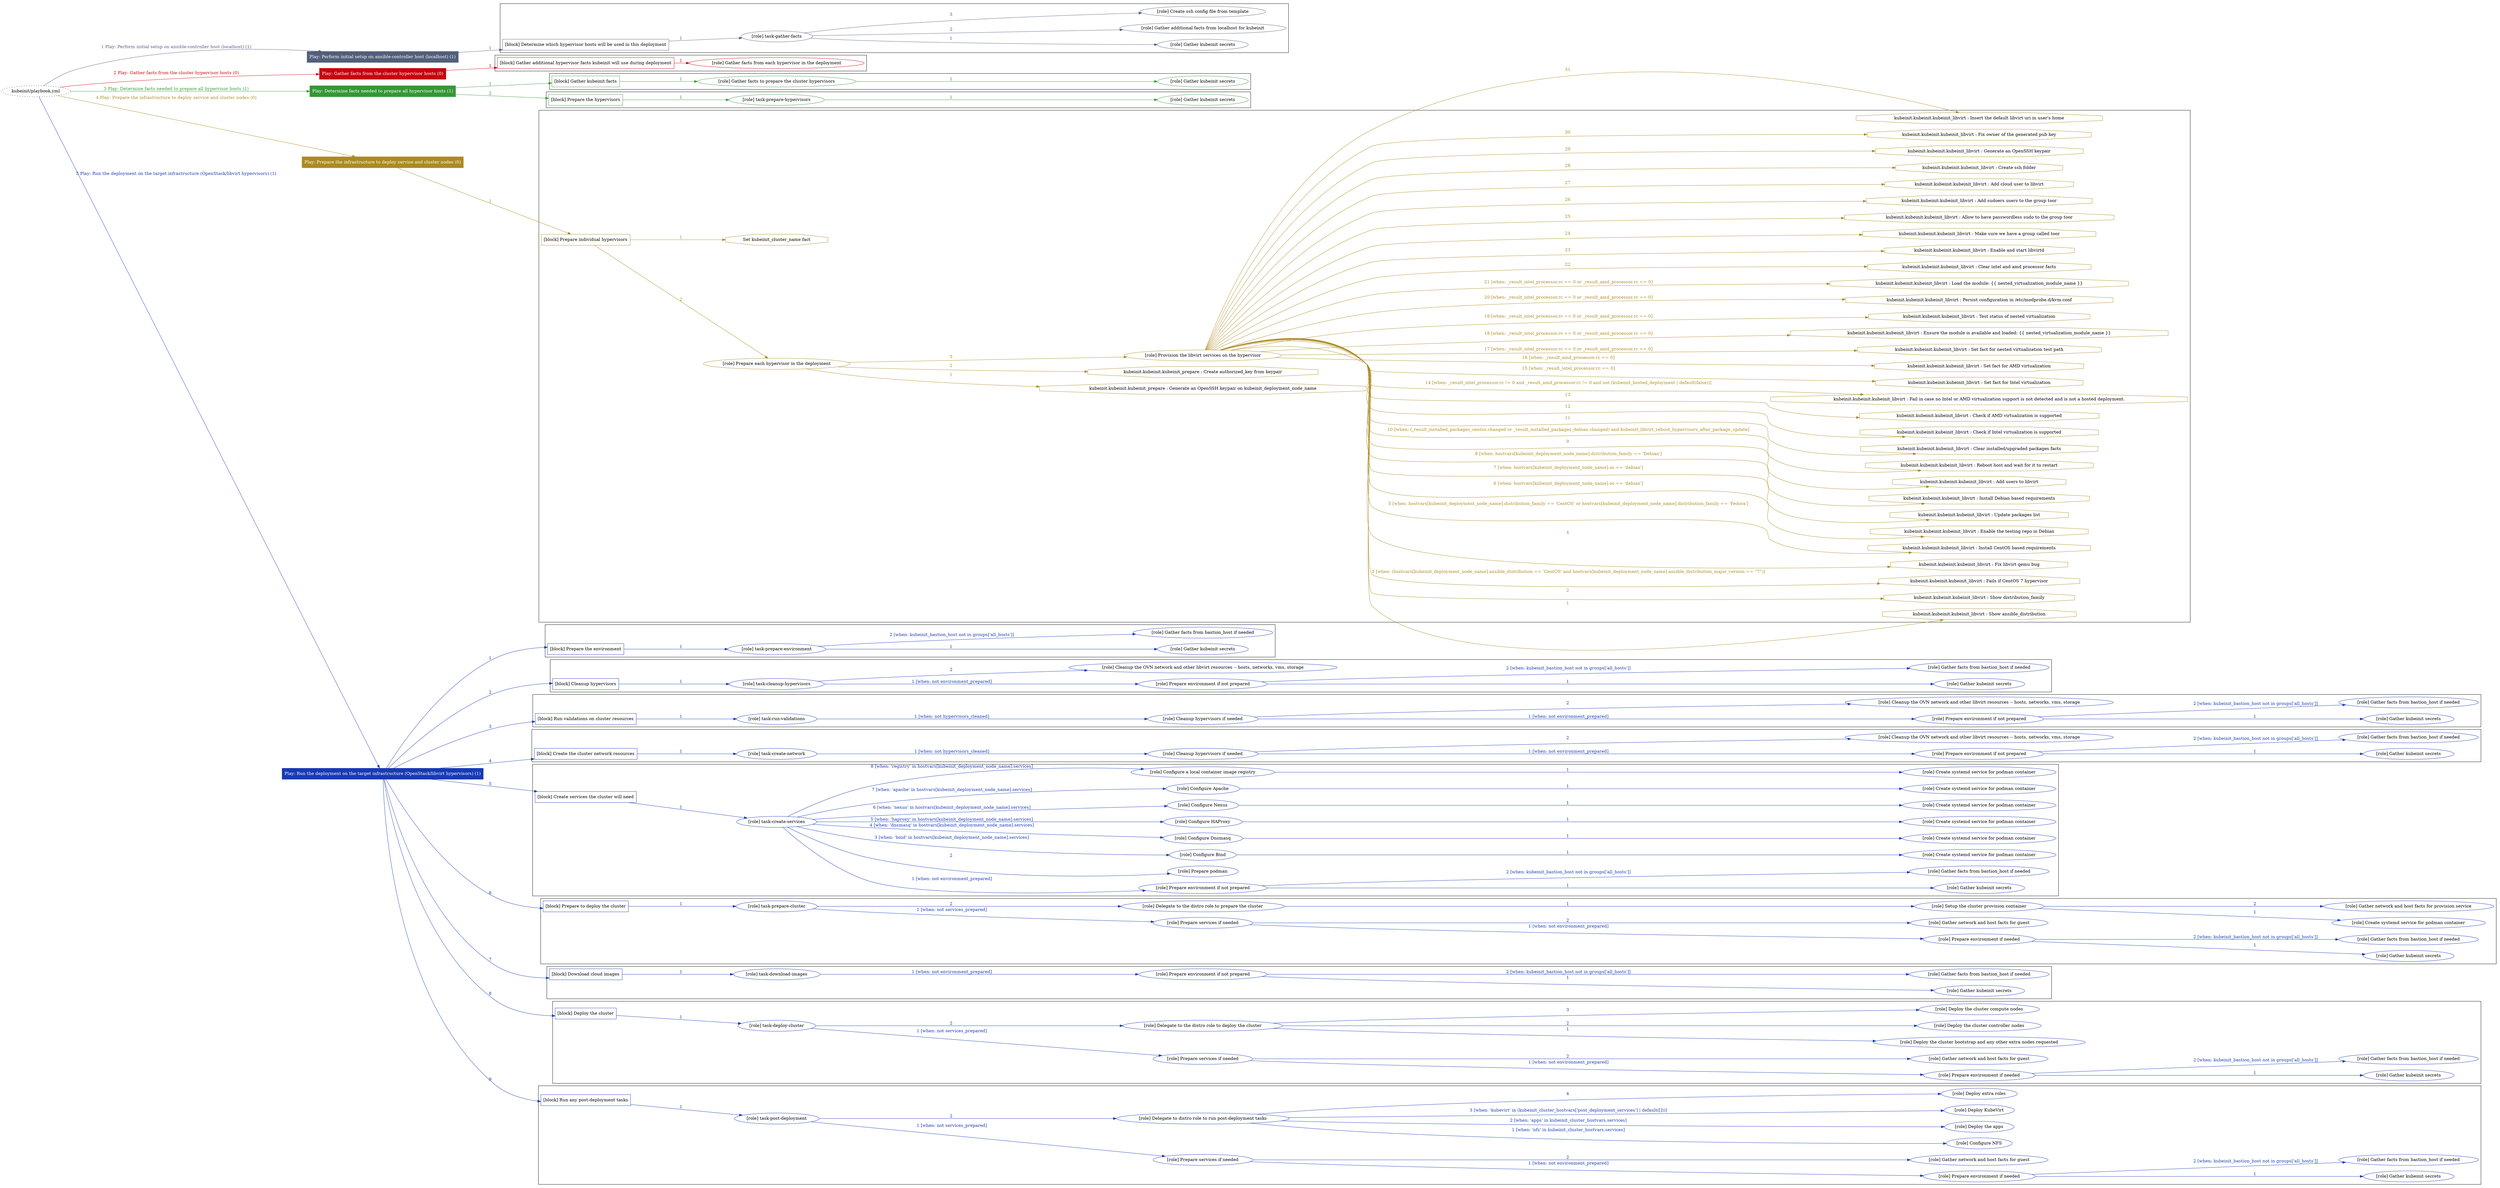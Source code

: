 digraph {
	graph [concentrate=true ordering=in rankdir=LR ratio=fill]
	edge [esep=5 sep=10]
	"kubeinit/playbook.yml" [URL="/home/runner/work/kubeinit/kubeinit/kubeinit/playbook.yml" id=playbook_ac5afab4 style=dotted]
	"kubeinit/playbook.yml" -> play_9b06a8d8 [label="1 Play: Perform initial setup on ansible-controller host (localhost) (1)" color="#525f7a" fontcolor="#525f7a" id=edge_play_9b06a8d8 labeltooltip="1 Play: Perform initial setup on ansible-controller host (localhost) (1)" tooltip="1 Play: Perform initial setup on ansible-controller host (localhost) (1)"]
	subgraph "Play: Perform initial setup on ansible-controller host (localhost) (1)" {
		play_9b06a8d8 [label="Play: Perform initial setup on ansible-controller host (localhost) (1)" URL="/home/runner/work/kubeinit/kubeinit/kubeinit/playbook.yml" color="#525f7a" fontcolor="#ffffff" id=play_9b06a8d8 shape=box style=filled tooltip=localhost]
		play_9b06a8d8 -> block_20867130 [label=1 color="#525f7a" fontcolor="#525f7a" id=edge_block_20867130 labeltooltip=1 tooltip=1]
		subgraph cluster_block_20867130 {
			block_20867130 [label="[block] Determine which hypervisor hosts will be used in this deployment" URL="/home/runner/work/kubeinit/kubeinit/kubeinit/playbook.yml" color="#525f7a" id=block_20867130 labeltooltip="Determine which hypervisor hosts will be used in this deployment" shape=box tooltip="Determine which hypervisor hosts will be used in this deployment"]
			block_20867130 -> role_e08b5fc9 [label="1 " color="#525f7a" fontcolor="#525f7a" id=edge_role_e08b5fc9 labeltooltip="1 " tooltip="1 "]
			subgraph "task-gather-facts" {
				role_e08b5fc9 [label="[role] task-gather-facts" URL="/home/runner/work/kubeinit/kubeinit/kubeinit/playbook.yml" color="#525f7a" id=role_e08b5fc9 tooltip="task-gather-facts"]
				role_e08b5fc9 -> role_e63920a7 [label="1 " color="#525f7a" fontcolor="#525f7a" id=edge_role_e63920a7 labeltooltip="1 " tooltip="1 "]
				subgraph "Gather kubeinit secrets" {
					role_e63920a7 [label="[role] Gather kubeinit secrets" URL="/home/runner/.ansible/collections/ansible_collections/kubeinit/kubeinit/roles/kubeinit_prepare/tasks/build_hypervisors_group.yml" color="#525f7a" id=role_e63920a7 tooltip="Gather kubeinit secrets"]
				}
				role_e08b5fc9 -> role_d37f350b [label="2 " color="#525f7a" fontcolor="#525f7a" id=edge_role_d37f350b labeltooltip="2 " tooltip="2 "]
				subgraph "Gather additional facts from localhost for kubeinit" {
					role_d37f350b [label="[role] Gather additional facts from localhost for kubeinit" URL="/home/runner/.ansible/collections/ansible_collections/kubeinit/kubeinit/roles/kubeinit_prepare/tasks/build_hypervisors_group.yml" color="#525f7a" id=role_d37f350b tooltip="Gather additional facts from localhost for kubeinit"]
				}
				role_e08b5fc9 -> role_246b0f82 [label="3 " color="#525f7a" fontcolor="#525f7a" id=edge_role_246b0f82 labeltooltip="3 " tooltip="3 "]
				subgraph "Create ssh config file from template" {
					role_246b0f82 [label="[role] Create ssh config file from template" URL="/home/runner/.ansible/collections/ansible_collections/kubeinit/kubeinit/roles/kubeinit_prepare/tasks/build_hypervisors_group.yml" color="#525f7a" id=role_246b0f82 tooltip="Create ssh config file from template"]
				}
			}
		}
	}
	"kubeinit/playbook.yml" -> play_560fab07 [label="2 Play: Gather facts from the cluster hypervisor hosts (0)" color="#c7050e" fontcolor="#c7050e" id=edge_play_560fab07 labeltooltip="2 Play: Gather facts from the cluster hypervisor hosts (0)" tooltip="2 Play: Gather facts from the cluster hypervisor hosts (0)"]
	subgraph "Play: Gather facts from the cluster hypervisor hosts (0)" {
		play_560fab07 [label="Play: Gather facts from the cluster hypervisor hosts (0)" URL="/home/runner/work/kubeinit/kubeinit/kubeinit/playbook.yml" color="#c7050e" fontcolor="#ffffff" id=play_560fab07 shape=box style=filled tooltip="Play: Gather facts from the cluster hypervisor hosts (0)"]
		play_560fab07 -> block_828cc012 [label=1 color="#c7050e" fontcolor="#c7050e" id=edge_block_828cc012 labeltooltip=1 tooltip=1]
		subgraph cluster_block_828cc012 {
			block_828cc012 [label="[block] Gather additional hypervisor facts kubeinit will use during deployment" URL="/home/runner/work/kubeinit/kubeinit/kubeinit/playbook.yml" color="#c7050e" id=block_828cc012 labeltooltip="Gather additional hypervisor facts kubeinit will use during deployment" shape=box tooltip="Gather additional hypervisor facts kubeinit will use during deployment"]
			block_828cc012 -> role_0a7fb226 [label="1 " color="#c7050e" fontcolor="#c7050e" id=edge_role_0a7fb226 labeltooltip="1 " tooltip="1 "]
			subgraph "Gather facts from each hypervisor in the deployment" {
				role_0a7fb226 [label="[role] Gather facts from each hypervisor in the deployment" URL="/home/runner/work/kubeinit/kubeinit/kubeinit/playbook.yml" color="#c7050e" id=role_0a7fb226 tooltip="Gather facts from each hypervisor in the deployment"]
			}
		}
	}
	"kubeinit/playbook.yml" -> play_41ed1301 [label="3 Play: Determine facts needed to prepare all hypervisor hosts (1)" color="#359736" fontcolor="#359736" id=edge_play_41ed1301 labeltooltip="3 Play: Determine facts needed to prepare all hypervisor hosts (1)" tooltip="3 Play: Determine facts needed to prepare all hypervisor hosts (1)"]
	subgraph "Play: Determine facts needed to prepare all hypervisor hosts (1)" {
		play_41ed1301 [label="Play: Determine facts needed to prepare all hypervisor hosts (1)" URL="/home/runner/work/kubeinit/kubeinit/kubeinit/playbook.yml" color="#359736" fontcolor="#ffffff" id=play_41ed1301 shape=box style=filled tooltip=localhost]
		play_41ed1301 -> block_e008136b [label=1 color="#359736" fontcolor="#359736" id=edge_block_e008136b labeltooltip=1 tooltip=1]
		subgraph cluster_block_e008136b {
			block_e008136b [label="[block] Gather kubeinit facts" URL="/home/runner/work/kubeinit/kubeinit/kubeinit/playbook.yml" color="#359736" id=block_e008136b labeltooltip="Gather kubeinit facts" shape=box tooltip="Gather kubeinit facts"]
			block_e008136b -> role_54c751e6 [label="1 " color="#359736" fontcolor="#359736" id=edge_role_54c751e6 labeltooltip="1 " tooltip="1 "]
			subgraph "Gather facts to prepare the cluster hypervisors" {
				role_54c751e6 [label="[role] Gather facts to prepare the cluster hypervisors" URL="/home/runner/work/kubeinit/kubeinit/kubeinit/playbook.yml" color="#359736" id=role_54c751e6 tooltip="Gather facts to prepare the cluster hypervisors"]
				role_54c751e6 -> role_f29bd3c9 [label="1 " color="#359736" fontcolor="#359736" id=edge_role_f29bd3c9 labeltooltip="1 " tooltip="1 "]
				subgraph "Gather kubeinit secrets" {
					role_f29bd3c9 [label="[role] Gather kubeinit secrets" URL="/home/runner/.ansible/collections/ansible_collections/kubeinit/kubeinit/roles/kubeinit_prepare/tasks/gather_kubeinit_facts.yml" color="#359736" id=role_f29bd3c9 tooltip="Gather kubeinit secrets"]
				}
			}
		}
		play_41ed1301 -> block_bcff9433 [label=2 color="#359736" fontcolor="#359736" id=edge_block_bcff9433 labeltooltip=2 tooltip=2]
		subgraph cluster_block_bcff9433 {
			block_bcff9433 [label="[block] Prepare the hypervisors" URL="/home/runner/work/kubeinit/kubeinit/kubeinit/playbook.yml" color="#359736" id=block_bcff9433 labeltooltip="Prepare the hypervisors" shape=box tooltip="Prepare the hypervisors"]
			block_bcff9433 -> role_ef89b83e [label="1 " color="#359736" fontcolor="#359736" id=edge_role_ef89b83e labeltooltip="1 " tooltip="1 "]
			subgraph "task-prepare-hypervisors" {
				role_ef89b83e [label="[role] task-prepare-hypervisors" URL="/home/runner/work/kubeinit/kubeinit/kubeinit/playbook.yml" color="#359736" id=role_ef89b83e tooltip="task-prepare-hypervisors"]
				role_ef89b83e -> role_97bbd893 [label="1 " color="#359736" fontcolor="#359736" id=edge_role_97bbd893 labeltooltip="1 " tooltip="1 "]
				subgraph "Gather kubeinit secrets" {
					role_97bbd893 [label="[role] Gather kubeinit secrets" URL="/home/runner/.ansible/collections/ansible_collections/kubeinit/kubeinit/roles/kubeinit_prepare/tasks/gather_kubeinit_facts.yml" color="#359736" id=role_97bbd893 tooltip="Gather kubeinit secrets"]
				}
			}
		}
	}
	"kubeinit/playbook.yml" -> play_39dd648d [label="4 Play: Prepare the infrastructure to deploy service and cluster nodes (0)" color="#ab8b21" fontcolor="#ab8b21" id=edge_play_39dd648d labeltooltip="4 Play: Prepare the infrastructure to deploy service and cluster nodes (0)" tooltip="4 Play: Prepare the infrastructure to deploy service and cluster nodes (0)"]
	subgraph "Play: Prepare the infrastructure to deploy service and cluster nodes (0)" {
		play_39dd648d [label="Play: Prepare the infrastructure to deploy service and cluster nodes (0)" URL="/home/runner/work/kubeinit/kubeinit/kubeinit/playbook.yml" color="#ab8b21" fontcolor="#ffffff" id=play_39dd648d shape=box style=filled tooltip="Play: Prepare the infrastructure to deploy service and cluster nodes (0)"]
		play_39dd648d -> block_7ed899de [label=1 color="#ab8b21" fontcolor="#ab8b21" id=edge_block_7ed899de labeltooltip=1 tooltip=1]
		subgraph cluster_block_7ed899de {
			block_7ed899de [label="[block] Prepare individual hypervisors" URL="/home/runner/work/kubeinit/kubeinit/kubeinit/playbook.yml" color="#ab8b21" id=block_7ed899de labeltooltip="Prepare individual hypervisors" shape=box tooltip="Prepare individual hypervisors"]
			block_7ed899de -> role_2cc6b568 [label="2 " color="#ab8b21" fontcolor="#ab8b21" id=edge_role_2cc6b568 labeltooltip="2 " tooltip="2 "]
			subgraph "Prepare each hypervisor in the deployment" {
				role_2cc6b568 [label="[role] Prepare each hypervisor in the deployment" URL="/home/runner/work/kubeinit/kubeinit/kubeinit/playbook.yml" color="#ab8b21" id=role_2cc6b568 tooltip="Prepare each hypervisor in the deployment"]
				task_d39ae4da [label="kubeinit.kubeinit.kubeinit_prepare : Generate an OpenSSH keypair on kubeinit_deployment_node_name" URL="/home/runner/.ansible/collections/ansible_collections/kubeinit/kubeinit/roles/kubeinit_prepare/tasks/prepare_hypervisor.yml" color="#ab8b21" id=task_d39ae4da shape=octagon tooltip="kubeinit.kubeinit.kubeinit_prepare : Generate an OpenSSH keypair on kubeinit_deployment_node_name"]
				role_2cc6b568 -> task_d39ae4da [label="1 " color="#ab8b21" fontcolor="#ab8b21" id=edge_task_d39ae4da labeltooltip="1 " tooltip="1 "]
				task_ba9bb4a5 [label="kubeinit.kubeinit.kubeinit_prepare : Create authorized_key from keypair" URL="/home/runner/.ansible/collections/ansible_collections/kubeinit/kubeinit/roles/kubeinit_prepare/tasks/prepare_hypervisor.yml" color="#ab8b21" id=task_ba9bb4a5 shape=octagon tooltip="kubeinit.kubeinit.kubeinit_prepare : Create authorized_key from keypair"]
				role_2cc6b568 -> task_ba9bb4a5 [label="2 " color="#ab8b21" fontcolor="#ab8b21" id=edge_task_ba9bb4a5 labeltooltip="2 " tooltip="2 "]
				role_2cc6b568 -> role_08b12cb2 [label="3 " color="#ab8b21" fontcolor="#ab8b21" id=edge_role_08b12cb2 labeltooltip="3 " tooltip="3 "]
				subgraph "Provision the libvirt services on the hypervisor" {
					role_08b12cb2 [label="[role] Provision the libvirt services on the hypervisor" URL="/home/runner/.ansible/collections/ansible_collections/kubeinit/kubeinit/roles/kubeinit_prepare/tasks/prepare_hypervisor.yml" color="#ab8b21" id=role_08b12cb2 tooltip="Provision the libvirt services on the hypervisor"]
					task_1dfaf0a6 [label="kubeinit.kubeinit.kubeinit_libvirt : Show ansible_distribution" URL="/home/runner/.ansible/collections/ansible_collections/kubeinit/kubeinit/roles/kubeinit_libvirt/tasks/main.yml" color="#ab8b21" id=task_1dfaf0a6 shape=octagon tooltip="kubeinit.kubeinit.kubeinit_libvirt : Show ansible_distribution"]
					role_08b12cb2 -> task_1dfaf0a6 [label="1 " color="#ab8b21" fontcolor="#ab8b21" id=edge_task_1dfaf0a6 labeltooltip="1 " tooltip="1 "]
					task_6cb16696 [label="kubeinit.kubeinit.kubeinit_libvirt : Show distribution_family" URL="/home/runner/.ansible/collections/ansible_collections/kubeinit/kubeinit/roles/kubeinit_libvirt/tasks/main.yml" color="#ab8b21" id=task_6cb16696 shape=octagon tooltip="kubeinit.kubeinit.kubeinit_libvirt : Show distribution_family"]
					role_08b12cb2 -> task_6cb16696 [label="2 " color="#ab8b21" fontcolor="#ab8b21" id=edge_task_6cb16696 labeltooltip="2 " tooltip="2 "]
					task_8c1c2103 [label="kubeinit.kubeinit.kubeinit_libvirt : Fails if CentOS 7 hypervisor" URL="/home/runner/.ansible/collections/ansible_collections/kubeinit/kubeinit/roles/kubeinit_libvirt/tasks/main.yml" color="#ab8b21" id=task_8c1c2103 shape=octagon tooltip="kubeinit.kubeinit.kubeinit_libvirt : Fails if CentOS 7 hypervisor"]
					role_08b12cb2 -> task_8c1c2103 [label="3 [when: (hostvars[kubeinit_deployment_node_name].ansible_distribution == 'CentOS' and hostvars[kubeinit_deployment_node_name].ansible_distribution_major_version == \"7\")]" color="#ab8b21" fontcolor="#ab8b21" id=edge_task_8c1c2103 labeltooltip="3 [when: (hostvars[kubeinit_deployment_node_name].ansible_distribution == 'CentOS' and hostvars[kubeinit_deployment_node_name].ansible_distribution_major_version == \"7\")]" tooltip="3 [when: (hostvars[kubeinit_deployment_node_name].ansible_distribution == 'CentOS' and hostvars[kubeinit_deployment_node_name].ansible_distribution_major_version == \"7\")]"]
					task_1825d3ed [label="kubeinit.kubeinit.kubeinit_libvirt : Fix libvirt qemu bug" URL="/home/runner/.ansible/collections/ansible_collections/kubeinit/kubeinit/roles/kubeinit_libvirt/tasks/main.yml" color="#ab8b21" id=task_1825d3ed shape=octagon tooltip="kubeinit.kubeinit.kubeinit_libvirt : Fix libvirt qemu bug"]
					role_08b12cb2 -> task_1825d3ed [label="4 " color="#ab8b21" fontcolor="#ab8b21" id=edge_task_1825d3ed labeltooltip="4 " tooltip="4 "]
					task_2cffd25c [label="kubeinit.kubeinit.kubeinit_libvirt : Install CentOS based requirements" URL="/home/runner/.ansible/collections/ansible_collections/kubeinit/kubeinit/roles/kubeinit_libvirt/tasks/main.yml" color="#ab8b21" id=task_2cffd25c shape=octagon tooltip="kubeinit.kubeinit.kubeinit_libvirt : Install CentOS based requirements"]
					role_08b12cb2 -> task_2cffd25c [label="5 [when: hostvars[kubeinit_deployment_node_name].distribution_family == 'CentOS' or hostvars[kubeinit_deployment_node_name].distribution_family == 'Fedora']" color="#ab8b21" fontcolor="#ab8b21" id=edge_task_2cffd25c labeltooltip="5 [when: hostvars[kubeinit_deployment_node_name].distribution_family == 'CentOS' or hostvars[kubeinit_deployment_node_name].distribution_family == 'Fedora']" tooltip="5 [when: hostvars[kubeinit_deployment_node_name].distribution_family == 'CentOS' or hostvars[kubeinit_deployment_node_name].distribution_family == 'Fedora']"]
					task_5e435b75 [label="kubeinit.kubeinit.kubeinit_libvirt : Enable the testing repo in Debian" URL="/home/runner/.ansible/collections/ansible_collections/kubeinit/kubeinit/roles/kubeinit_libvirt/tasks/main.yml" color="#ab8b21" id=task_5e435b75 shape=octagon tooltip="kubeinit.kubeinit.kubeinit_libvirt : Enable the testing repo in Debian"]
					role_08b12cb2 -> task_5e435b75 [label="6 [when: hostvars[kubeinit_deployment_node_name].os == 'debian']" color="#ab8b21" fontcolor="#ab8b21" id=edge_task_5e435b75 labeltooltip="6 [when: hostvars[kubeinit_deployment_node_name].os == 'debian']" tooltip="6 [when: hostvars[kubeinit_deployment_node_name].os == 'debian']"]
					task_9495d16c [label="kubeinit.kubeinit.kubeinit_libvirt : Update packages list" URL="/home/runner/.ansible/collections/ansible_collections/kubeinit/kubeinit/roles/kubeinit_libvirt/tasks/main.yml" color="#ab8b21" id=task_9495d16c shape=octagon tooltip="kubeinit.kubeinit.kubeinit_libvirt : Update packages list"]
					role_08b12cb2 -> task_9495d16c [label="7 [when: hostvars[kubeinit_deployment_node_name].os == 'debian']" color="#ab8b21" fontcolor="#ab8b21" id=edge_task_9495d16c labeltooltip="7 [when: hostvars[kubeinit_deployment_node_name].os == 'debian']" tooltip="7 [when: hostvars[kubeinit_deployment_node_name].os == 'debian']"]
					task_5006d429 [label="kubeinit.kubeinit.kubeinit_libvirt : Install Debian based requirements" URL="/home/runner/.ansible/collections/ansible_collections/kubeinit/kubeinit/roles/kubeinit_libvirt/tasks/main.yml" color="#ab8b21" id=task_5006d429 shape=octagon tooltip="kubeinit.kubeinit.kubeinit_libvirt : Install Debian based requirements"]
					role_08b12cb2 -> task_5006d429 [label="8 [when: hostvars[kubeinit_deployment_node_name].distribution_family == 'Debian']" color="#ab8b21" fontcolor="#ab8b21" id=edge_task_5006d429 labeltooltip="8 [when: hostvars[kubeinit_deployment_node_name].distribution_family == 'Debian']" tooltip="8 [when: hostvars[kubeinit_deployment_node_name].distribution_family == 'Debian']"]
					task_1e1e8d71 [label="kubeinit.kubeinit.kubeinit_libvirt : Add users to libvirt" URL="/home/runner/.ansible/collections/ansible_collections/kubeinit/kubeinit/roles/kubeinit_libvirt/tasks/main.yml" color="#ab8b21" id=task_1e1e8d71 shape=octagon tooltip="kubeinit.kubeinit.kubeinit_libvirt : Add users to libvirt"]
					role_08b12cb2 -> task_1e1e8d71 [label="9 " color="#ab8b21" fontcolor="#ab8b21" id=edge_task_1e1e8d71 labeltooltip="9 " tooltip="9 "]
					task_9a415897 [label="kubeinit.kubeinit.kubeinit_libvirt : Reboot host and wait for it to restart" URL="/home/runner/.ansible/collections/ansible_collections/kubeinit/kubeinit/roles/kubeinit_libvirt/tasks/main.yml" color="#ab8b21" id=task_9a415897 shape=octagon tooltip="kubeinit.kubeinit.kubeinit_libvirt : Reboot host and wait for it to restart"]
					role_08b12cb2 -> task_9a415897 [label="10 [when: (_result_installed_packages_centos.changed or _result_installed_packages_debian.changed) and kubeinit_libvirt_reboot_hypervisors_after_package_update]" color="#ab8b21" fontcolor="#ab8b21" id=edge_task_9a415897 labeltooltip="10 [when: (_result_installed_packages_centos.changed or _result_installed_packages_debian.changed) and kubeinit_libvirt_reboot_hypervisors_after_package_update]" tooltip="10 [when: (_result_installed_packages_centos.changed or _result_installed_packages_debian.changed) and kubeinit_libvirt_reboot_hypervisors_after_package_update]"]
					task_c79a644b [label="kubeinit.kubeinit.kubeinit_libvirt : Clear installed/upgraded packages facts" URL="/home/runner/.ansible/collections/ansible_collections/kubeinit/kubeinit/roles/kubeinit_libvirt/tasks/main.yml" color="#ab8b21" id=task_c79a644b shape=octagon tooltip="kubeinit.kubeinit.kubeinit_libvirt : Clear installed/upgraded packages facts"]
					role_08b12cb2 -> task_c79a644b [label="11 " color="#ab8b21" fontcolor="#ab8b21" id=edge_task_c79a644b labeltooltip="11 " tooltip="11 "]
					task_6ee9dadb [label="kubeinit.kubeinit.kubeinit_libvirt : Check if Intel virtualization is supported" URL="/home/runner/.ansible/collections/ansible_collections/kubeinit/kubeinit/roles/kubeinit_libvirt/tasks/main.yml" color="#ab8b21" id=task_6ee9dadb shape=octagon tooltip="kubeinit.kubeinit.kubeinit_libvirt : Check if Intel virtualization is supported"]
					role_08b12cb2 -> task_6ee9dadb [label="12 " color="#ab8b21" fontcolor="#ab8b21" id=edge_task_6ee9dadb labeltooltip="12 " tooltip="12 "]
					task_cbfdd50a [label="kubeinit.kubeinit.kubeinit_libvirt : Check if AMD virtualization is supported" URL="/home/runner/.ansible/collections/ansible_collections/kubeinit/kubeinit/roles/kubeinit_libvirt/tasks/main.yml" color="#ab8b21" id=task_cbfdd50a shape=octagon tooltip="kubeinit.kubeinit.kubeinit_libvirt : Check if AMD virtualization is supported"]
					role_08b12cb2 -> task_cbfdd50a [label="13 " color="#ab8b21" fontcolor="#ab8b21" id=edge_task_cbfdd50a labeltooltip="13 " tooltip="13 "]
					task_ead04fdc [label="kubeinit.kubeinit.kubeinit_libvirt : Fail in case no Intel or AMD virtualization support is not detected and is not a hosted deployment." URL="/home/runner/.ansible/collections/ansible_collections/kubeinit/kubeinit/roles/kubeinit_libvirt/tasks/main.yml" color="#ab8b21" id=task_ead04fdc shape=octagon tooltip="kubeinit.kubeinit.kubeinit_libvirt : Fail in case no Intel or AMD virtualization support is not detected and is not a hosted deployment."]
					role_08b12cb2 -> task_ead04fdc [label="14 [when: _result_intel_processor.rc != 0 and _result_amd_processor.rc != 0 and not (kubeinit_hosted_deployment | default(false))]" color="#ab8b21" fontcolor="#ab8b21" id=edge_task_ead04fdc labeltooltip="14 [when: _result_intel_processor.rc != 0 and _result_amd_processor.rc != 0 and not (kubeinit_hosted_deployment | default(false))]" tooltip="14 [when: _result_intel_processor.rc != 0 and _result_amd_processor.rc != 0 and not (kubeinit_hosted_deployment | default(false))]"]
					task_e49f3f0f [label="kubeinit.kubeinit.kubeinit_libvirt : Set fact for Intel virtualization" URL="/home/runner/.ansible/collections/ansible_collections/kubeinit/kubeinit/roles/kubeinit_libvirt/tasks/main.yml" color="#ab8b21" id=task_e49f3f0f shape=octagon tooltip="kubeinit.kubeinit.kubeinit_libvirt : Set fact for Intel virtualization"]
					role_08b12cb2 -> task_e49f3f0f [label="15 [when: _result_intel_processor.rc == 0]" color="#ab8b21" fontcolor="#ab8b21" id=edge_task_e49f3f0f labeltooltip="15 [when: _result_intel_processor.rc == 0]" tooltip="15 [when: _result_intel_processor.rc == 0]"]
					task_bc795541 [label="kubeinit.kubeinit.kubeinit_libvirt : Set fact for AMD virtualization" URL="/home/runner/.ansible/collections/ansible_collections/kubeinit/kubeinit/roles/kubeinit_libvirt/tasks/main.yml" color="#ab8b21" id=task_bc795541 shape=octagon tooltip="kubeinit.kubeinit.kubeinit_libvirt : Set fact for AMD virtualization"]
					role_08b12cb2 -> task_bc795541 [label="16 [when: _result_amd_processor.rc == 0]" color="#ab8b21" fontcolor="#ab8b21" id=edge_task_bc795541 labeltooltip="16 [when: _result_amd_processor.rc == 0]" tooltip="16 [when: _result_amd_processor.rc == 0]"]
					task_3aa9c49e [label="kubeinit.kubeinit.kubeinit_libvirt : Set fact for nested virtualization test path" URL="/home/runner/.ansible/collections/ansible_collections/kubeinit/kubeinit/roles/kubeinit_libvirt/tasks/main.yml" color="#ab8b21" id=task_3aa9c49e shape=octagon tooltip="kubeinit.kubeinit.kubeinit_libvirt : Set fact for nested virtualization test path"]
					role_08b12cb2 -> task_3aa9c49e [label="17 [when: _result_intel_processor.rc == 0 or _result_amd_processor.rc == 0]" color="#ab8b21" fontcolor="#ab8b21" id=edge_task_3aa9c49e labeltooltip="17 [when: _result_intel_processor.rc == 0 or _result_amd_processor.rc == 0]" tooltip="17 [when: _result_intel_processor.rc == 0 or _result_amd_processor.rc == 0]"]
					task_81a99b9c [label="kubeinit.kubeinit.kubeinit_libvirt : Ensure the module is available and loaded: {{ nested_virtualization_module_name }}" URL="/home/runner/.ansible/collections/ansible_collections/kubeinit/kubeinit/roles/kubeinit_libvirt/tasks/main.yml" color="#ab8b21" id=task_81a99b9c shape=octagon tooltip="kubeinit.kubeinit.kubeinit_libvirt : Ensure the module is available and loaded: {{ nested_virtualization_module_name }}"]
					role_08b12cb2 -> task_81a99b9c [label="18 [when: _result_intel_processor.rc == 0 or _result_amd_processor.rc == 0]" color="#ab8b21" fontcolor="#ab8b21" id=edge_task_81a99b9c labeltooltip="18 [when: _result_intel_processor.rc == 0 or _result_amd_processor.rc == 0]" tooltip="18 [when: _result_intel_processor.rc == 0 or _result_amd_processor.rc == 0]"]
					task_d0e04cde [label="kubeinit.kubeinit.kubeinit_libvirt : Test status of nested virtualization" URL="/home/runner/.ansible/collections/ansible_collections/kubeinit/kubeinit/roles/kubeinit_libvirt/tasks/main.yml" color="#ab8b21" id=task_d0e04cde shape=octagon tooltip="kubeinit.kubeinit.kubeinit_libvirt : Test status of nested virtualization"]
					role_08b12cb2 -> task_d0e04cde [label="19 [when: _result_intel_processor.rc == 0 or _result_amd_processor.rc == 0]" color="#ab8b21" fontcolor="#ab8b21" id=edge_task_d0e04cde labeltooltip="19 [when: _result_intel_processor.rc == 0 or _result_amd_processor.rc == 0]" tooltip="19 [when: _result_intel_processor.rc == 0 or _result_amd_processor.rc == 0]"]
					task_803746b2 [label="kubeinit.kubeinit.kubeinit_libvirt : Persist configuration in /etc/modprobe.d/kvm.conf" URL="/home/runner/.ansible/collections/ansible_collections/kubeinit/kubeinit/roles/kubeinit_libvirt/tasks/main.yml" color="#ab8b21" id=task_803746b2 shape=octagon tooltip="kubeinit.kubeinit.kubeinit_libvirt : Persist configuration in /etc/modprobe.d/kvm.conf"]
					role_08b12cb2 -> task_803746b2 [label="20 [when: _result_intel_processor.rc == 0 or _result_amd_processor.rc == 0]" color="#ab8b21" fontcolor="#ab8b21" id=edge_task_803746b2 labeltooltip="20 [when: _result_intel_processor.rc == 0 or _result_amd_processor.rc == 0]" tooltip="20 [when: _result_intel_processor.rc == 0 or _result_amd_processor.rc == 0]"]
					task_3932c43a [label="kubeinit.kubeinit.kubeinit_libvirt : Load the module: {{ nested_virtualization_module_name }}" URL="/home/runner/.ansible/collections/ansible_collections/kubeinit/kubeinit/roles/kubeinit_libvirt/tasks/main.yml" color="#ab8b21" id=task_3932c43a shape=octagon tooltip="kubeinit.kubeinit.kubeinit_libvirt : Load the module: {{ nested_virtualization_module_name }}"]
					role_08b12cb2 -> task_3932c43a [label="21 [when: _result_intel_processor.rc == 0 or _result_amd_processor.rc == 0]" color="#ab8b21" fontcolor="#ab8b21" id=edge_task_3932c43a labeltooltip="21 [when: _result_intel_processor.rc == 0 or _result_amd_processor.rc == 0]" tooltip="21 [when: _result_intel_processor.rc == 0 or _result_amd_processor.rc == 0]"]
					task_d9e4d494 [label="kubeinit.kubeinit.kubeinit_libvirt : Clear intel and amd processor facts" URL="/home/runner/.ansible/collections/ansible_collections/kubeinit/kubeinit/roles/kubeinit_libvirt/tasks/main.yml" color="#ab8b21" id=task_d9e4d494 shape=octagon tooltip="kubeinit.kubeinit.kubeinit_libvirt : Clear intel and amd processor facts"]
					role_08b12cb2 -> task_d9e4d494 [label="22 " color="#ab8b21" fontcolor="#ab8b21" id=edge_task_d9e4d494 labeltooltip="22 " tooltip="22 "]
					task_9ef529e7 [label="kubeinit.kubeinit.kubeinit_libvirt : Enable and start libvirtd" URL="/home/runner/.ansible/collections/ansible_collections/kubeinit/kubeinit/roles/kubeinit_libvirt/tasks/main.yml" color="#ab8b21" id=task_9ef529e7 shape=octagon tooltip="kubeinit.kubeinit.kubeinit_libvirt : Enable and start libvirtd"]
					role_08b12cb2 -> task_9ef529e7 [label="23 " color="#ab8b21" fontcolor="#ab8b21" id=edge_task_9ef529e7 labeltooltip="23 " tooltip="23 "]
					task_60a7c3a0 [label="kubeinit.kubeinit.kubeinit_libvirt : Make sure we have a group called toor" URL="/home/runner/.ansible/collections/ansible_collections/kubeinit/kubeinit/roles/kubeinit_libvirt/tasks/60_create_cloud_user.yml" color="#ab8b21" id=task_60a7c3a0 shape=octagon tooltip="kubeinit.kubeinit.kubeinit_libvirt : Make sure we have a group called toor"]
					role_08b12cb2 -> task_60a7c3a0 [label="24 " color="#ab8b21" fontcolor="#ab8b21" id=edge_task_60a7c3a0 labeltooltip="24 " tooltip="24 "]
					task_6a67cc1b [label="kubeinit.kubeinit.kubeinit_libvirt : Allow to have passwordless sudo to the group toor" URL="/home/runner/.ansible/collections/ansible_collections/kubeinit/kubeinit/roles/kubeinit_libvirt/tasks/60_create_cloud_user.yml" color="#ab8b21" id=task_6a67cc1b shape=octagon tooltip="kubeinit.kubeinit.kubeinit_libvirt : Allow to have passwordless sudo to the group toor"]
					role_08b12cb2 -> task_6a67cc1b [label="25 " color="#ab8b21" fontcolor="#ab8b21" id=edge_task_6a67cc1b labeltooltip="25 " tooltip="25 "]
					task_a748810b [label="kubeinit.kubeinit.kubeinit_libvirt : Add sudoers users to the group toor" URL="/home/runner/.ansible/collections/ansible_collections/kubeinit/kubeinit/roles/kubeinit_libvirt/tasks/60_create_cloud_user.yml" color="#ab8b21" id=task_a748810b shape=octagon tooltip="kubeinit.kubeinit.kubeinit_libvirt : Add sudoers users to the group toor"]
					role_08b12cb2 -> task_a748810b [label="26 " color="#ab8b21" fontcolor="#ab8b21" id=edge_task_a748810b labeltooltip="26 " tooltip="26 "]
					task_f2c2dfad [label="kubeinit.kubeinit.kubeinit_libvirt : Add cloud user to libvirt" URL="/home/runner/.ansible/collections/ansible_collections/kubeinit/kubeinit/roles/kubeinit_libvirt/tasks/60_create_cloud_user.yml" color="#ab8b21" id=task_f2c2dfad shape=octagon tooltip="kubeinit.kubeinit.kubeinit_libvirt : Add cloud user to libvirt"]
					role_08b12cb2 -> task_f2c2dfad [label="27 " color="#ab8b21" fontcolor="#ab8b21" id=edge_task_f2c2dfad labeltooltip="27 " tooltip="27 "]
					task_09eb7cc9 [label="kubeinit.kubeinit.kubeinit_libvirt : Create ssh folder" URL="/home/runner/.ansible/collections/ansible_collections/kubeinit/kubeinit/roles/kubeinit_libvirt/tasks/60_create_cloud_user.yml" color="#ab8b21" id=task_09eb7cc9 shape=octagon tooltip="kubeinit.kubeinit.kubeinit_libvirt : Create ssh folder"]
					role_08b12cb2 -> task_09eb7cc9 [label="28 " color="#ab8b21" fontcolor="#ab8b21" id=edge_task_09eb7cc9 labeltooltip="28 " tooltip="28 "]
					task_6d603de7 [label="kubeinit.kubeinit.kubeinit_libvirt : Generate an OpenSSH keypair" URL="/home/runner/.ansible/collections/ansible_collections/kubeinit/kubeinit/roles/kubeinit_libvirt/tasks/60_create_cloud_user.yml" color="#ab8b21" id=task_6d603de7 shape=octagon tooltip="kubeinit.kubeinit.kubeinit_libvirt : Generate an OpenSSH keypair"]
					role_08b12cb2 -> task_6d603de7 [label="29 " color="#ab8b21" fontcolor="#ab8b21" id=edge_task_6d603de7 labeltooltip="29 " tooltip="29 "]
					task_9779e301 [label="kubeinit.kubeinit.kubeinit_libvirt : Fix owner of the generated pub key" URL="/home/runner/.ansible/collections/ansible_collections/kubeinit/kubeinit/roles/kubeinit_libvirt/tasks/60_create_cloud_user.yml" color="#ab8b21" id=task_9779e301 shape=octagon tooltip="kubeinit.kubeinit.kubeinit_libvirt : Fix owner of the generated pub key"]
					role_08b12cb2 -> task_9779e301 [label="30 " color="#ab8b21" fontcolor="#ab8b21" id=edge_task_9779e301 labeltooltip="30 " tooltip="30 "]
					task_18fc7152 [label="kubeinit.kubeinit.kubeinit_libvirt : Insert the default libvirt uri in user's home" URL="/home/runner/.ansible/collections/ansible_collections/kubeinit/kubeinit/roles/kubeinit_libvirt/tasks/60_create_cloud_user.yml" color="#ab8b21" id=task_18fc7152 shape=octagon tooltip="kubeinit.kubeinit.kubeinit_libvirt : Insert the default libvirt uri in user's home"]
					role_08b12cb2 -> task_18fc7152 [label="31 " color="#ab8b21" fontcolor="#ab8b21" id=edge_task_18fc7152 labeltooltip="31 " tooltip="31 "]
				}
			}
			task_689df859 [label="Set kubeinit_cluster_name fact" URL="/home/runner/work/kubeinit/kubeinit/kubeinit/playbook.yml" color="#ab8b21" id=task_689df859 shape=octagon tooltip="Set kubeinit_cluster_name fact"]
			block_7ed899de -> task_689df859 [label="1 " color="#ab8b21" fontcolor="#ab8b21" id=edge_task_689df859 labeltooltip="1 " tooltip="1 "]
		}
	}
	"kubeinit/playbook.yml" -> play_87794ee2 [label="5 Play: Run the deployment on the target infrastructure (OpenStack/libvirt hypervisors) (1)" color="#183ab4" fontcolor="#183ab4" id=edge_play_87794ee2 labeltooltip="5 Play: Run the deployment on the target infrastructure (OpenStack/libvirt hypervisors) (1)" tooltip="5 Play: Run the deployment on the target infrastructure (OpenStack/libvirt hypervisors) (1)"]
	subgraph "Play: Run the deployment on the target infrastructure (OpenStack/libvirt hypervisors) (1)" {
		play_87794ee2 [label="Play: Run the deployment on the target infrastructure (OpenStack/libvirt hypervisors) (1)" URL="/home/runner/work/kubeinit/kubeinit/kubeinit/playbook.yml" color="#183ab4" fontcolor="#ffffff" id=play_87794ee2 shape=box style=filled tooltip=localhost]
		play_87794ee2 -> block_a9df54a5 [label=1 color="#183ab4" fontcolor="#183ab4" id=edge_block_a9df54a5 labeltooltip=1 tooltip=1]
		subgraph cluster_block_a9df54a5 {
			block_a9df54a5 [label="[block] Prepare the environment" URL="/home/runner/work/kubeinit/kubeinit/kubeinit/playbook.yml" color="#183ab4" id=block_a9df54a5 labeltooltip="Prepare the environment" shape=box tooltip="Prepare the environment"]
			block_a9df54a5 -> role_4d5a551a [label="1 " color="#183ab4" fontcolor="#183ab4" id=edge_role_4d5a551a labeltooltip="1 " tooltip="1 "]
			subgraph "task-prepare-environment" {
				role_4d5a551a [label="[role] task-prepare-environment" URL="/home/runner/work/kubeinit/kubeinit/kubeinit/playbook.yml" color="#183ab4" id=role_4d5a551a tooltip="task-prepare-environment"]
				role_4d5a551a -> role_66d9fea3 [label="1 " color="#183ab4" fontcolor="#183ab4" id=edge_role_66d9fea3 labeltooltip="1 " tooltip="1 "]
				subgraph "Gather kubeinit secrets" {
					role_66d9fea3 [label="[role] Gather kubeinit secrets" URL="/home/runner/.ansible/collections/ansible_collections/kubeinit/kubeinit/roles/kubeinit_prepare/tasks/gather_kubeinit_facts.yml" color="#183ab4" id=role_66d9fea3 tooltip="Gather kubeinit secrets"]
				}
				role_4d5a551a -> role_6e23462a [label="2 [when: kubeinit_bastion_host not in groups['all_hosts']]" color="#183ab4" fontcolor="#183ab4" id=edge_role_6e23462a labeltooltip="2 [when: kubeinit_bastion_host not in groups['all_hosts']]" tooltip="2 [when: kubeinit_bastion_host not in groups['all_hosts']]"]
				subgraph "Gather facts from bastion_host if needed" {
					role_6e23462a [label="[role] Gather facts from bastion_host if needed" URL="/home/runner/.ansible/collections/ansible_collections/kubeinit/kubeinit/roles/kubeinit_prepare/tasks/main.yml" color="#183ab4" id=role_6e23462a tooltip="Gather facts from bastion_host if needed"]
				}
			}
		}
		play_87794ee2 -> block_2c9a4a4c [label=2 color="#183ab4" fontcolor="#183ab4" id=edge_block_2c9a4a4c labeltooltip=2 tooltip=2]
		subgraph cluster_block_2c9a4a4c {
			block_2c9a4a4c [label="[block] Cleanup hypervisors" URL="/home/runner/work/kubeinit/kubeinit/kubeinit/playbook.yml" color="#183ab4" id=block_2c9a4a4c labeltooltip="Cleanup hypervisors" shape=box tooltip="Cleanup hypervisors"]
			block_2c9a4a4c -> role_86244d0b [label="1 " color="#183ab4" fontcolor="#183ab4" id=edge_role_86244d0b labeltooltip="1 " tooltip="1 "]
			subgraph "task-cleanup-hypervisors" {
				role_86244d0b [label="[role] task-cleanup-hypervisors" URL="/home/runner/work/kubeinit/kubeinit/kubeinit/playbook.yml" color="#183ab4" id=role_86244d0b tooltip="task-cleanup-hypervisors"]
				role_86244d0b -> role_312310e4 [label="1 [when: not environment_prepared]" color="#183ab4" fontcolor="#183ab4" id=edge_role_312310e4 labeltooltip="1 [when: not environment_prepared]" tooltip="1 [when: not environment_prepared]"]
				subgraph "Prepare environment if not prepared" {
					role_312310e4 [label="[role] Prepare environment if not prepared" URL="/home/runner/.ansible/collections/ansible_collections/kubeinit/kubeinit/roles/kubeinit_libvirt/tasks/cleanup_hypervisors.yml" color="#183ab4" id=role_312310e4 tooltip="Prepare environment if not prepared"]
					role_312310e4 -> role_fb049c1a [label="1 " color="#183ab4" fontcolor="#183ab4" id=edge_role_fb049c1a labeltooltip="1 " tooltip="1 "]
					subgraph "Gather kubeinit secrets" {
						role_fb049c1a [label="[role] Gather kubeinit secrets" URL="/home/runner/.ansible/collections/ansible_collections/kubeinit/kubeinit/roles/kubeinit_prepare/tasks/gather_kubeinit_facts.yml" color="#183ab4" id=role_fb049c1a tooltip="Gather kubeinit secrets"]
					}
					role_312310e4 -> role_1ee97706 [label="2 [when: kubeinit_bastion_host not in groups['all_hosts']]" color="#183ab4" fontcolor="#183ab4" id=edge_role_1ee97706 labeltooltip="2 [when: kubeinit_bastion_host not in groups['all_hosts']]" tooltip="2 [when: kubeinit_bastion_host not in groups['all_hosts']]"]
					subgraph "Gather facts from bastion_host if needed" {
						role_1ee97706 [label="[role] Gather facts from bastion_host if needed" URL="/home/runner/.ansible/collections/ansible_collections/kubeinit/kubeinit/roles/kubeinit_prepare/tasks/main.yml" color="#183ab4" id=role_1ee97706 tooltip="Gather facts from bastion_host if needed"]
					}
				}
				role_86244d0b -> role_7c622597 [label="2 " color="#183ab4" fontcolor="#183ab4" id=edge_role_7c622597 labeltooltip="2 " tooltip="2 "]
				subgraph "Cleanup the OVN network and other libvirt resources -- hosts, networks, vms, storage" {
					role_7c622597 [label="[role] Cleanup the OVN network and other libvirt resources -- hosts, networks, vms, storage" URL="/home/runner/.ansible/collections/ansible_collections/kubeinit/kubeinit/roles/kubeinit_libvirt/tasks/cleanup_hypervisors.yml" color="#183ab4" id=role_7c622597 tooltip="Cleanup the OVN network and other libvirt resources -- hosts, networks, vms, storage"]
				}
			}
		}
		play_87794ee2 -> block_c0e85a63 [label=3 color="#183ab4" fontcolor="#183ab4" id=edge_block_c0e85a63 labeltooltip=3 tooltip=3]
		subgraph cluster_block_c0e85a63 {
			block_c0e85a63 [label="[block] Run validations on cluster resources" URL="/home/runner/work/kubeinit/kubeinit/kubeinit/playbook.yml" color="#183ab4" id=block_c0e85a63 labeltooltip="Run validations on cluster resources" shape=box tooltip="Run validations on cluster resources"]
			block_c0e85a63 -> role_043ed43a [label="1 " color="#183ab4" fontcolor="#183ab4" id=edge_role_043ed43a labeltooltip="1 " tooltip="1 "]
			subgraph "task-run-validations" {
				role_043ed43a [label="[role] task-run-validations" URL="/home/runner/work/kubeinit/kubeinit/kubeinit/playbook.yml" color="#183ab4" id=role_043ed43a tooltip="task-run-validations"]
				role_043ed43a -> role_819d45e7 [label="1 [when: not hypervisors_cleaned]" color="#183ab4" fontcolor="#183ab4" id=edge_role_819d45e7 labeltooltip="1 [when: not hypervisors_cleaned]" tooltip="1 [when: not hypervisors_cleaned]"]
				subgraph "Cleanup hypervisors if needed" {
					role_819d45e7 [label="[role] Cleanup hypervisors if needed" URL="/home/runner/.ansible/collections/ansible_collections/kubeinit/kubeinit/roles/kubeinit_validations/tasks/main.yml" color="#183ab4" id=role_819d45e7 tooltip="Cleanup hypervisors if needed"]
					role_819d45e7 -> role_c3ead6f4 [label="1 [when: not environment_prepared]" color="#183ab4" fontcolor="#183ab4" id=edge_role_c3ead6f4 labeltooltip="1 [when: not environment_prepared]" tooltip="1 [when: not environment_prepared]"]
					subgraph "Prepare environment if not prepared" {
						role_c3ead6f4 [label="[role] Prepare environment if not prepared" URL="/home/runner/.ansible/collections/ansible_collections/kubeinit/kubeinit/roles/kubeinit_libvirt/tasks/cleanup_hypervisors.yml" color="#183ab4" id=role_c3ead6f4 tooltip="Prepare environment if not prepared"]
						role_c3ead6f4 -> role_3e030f65 [label="1 " color="#183ab4" fontcolor="#183ab4" id=edge_role_3e030f65 labeltooltip="1 " tooltip="1 "]
						subgraph "Gather kubeinit secrets" {
							role_3e030f65 [label="[role] Gather kubeinit secrets" URL="/home/runner/.ansible/collections/ansible_collections/kubeinit/kubeinit/roles/kubeinit_prepare/tasks/gather_kubeinit_facts.yml" color="#183ab4" id=role_3e030f65 tooltip="Gather kubeinit secrets"]
						}
						role_c3ead6f4 -> role_2b89ffa0 [label="2 [when: kubeinit_bastion_host not in groups['all_hosts']]" color="#183ab4" fontcolor="#183ab4" id=edge_role_2b89ffa0 labeltooltip="2 [when: kubeinit_bastion_host not in groups['all_hosts']]" tooltip="2 [when: kubeinit_bastion_host not in groups['all_hosts']]"]
						subgraph "Gather facts from bastion_host if needed" {
							role_2b89ffa0 [label="[role] Gather facts from bastion_host if needed" URL="/home/runner/.ansible/collections/ansible_collections/kubeinit/kubeinit/roles/kubeinit_prepare/tasks/main.yml" color="#183ab4" id=role_2b89ffa0 tooltip="Gather facts from bastion_host if needed"]
						}
					}
					role_819d45e7 -> role_3e74474d [label="2 " color="#183ab4" fontcolor="#183ab4" id=edge_role_3e74474d labeltooltip="2 " tooltip="2 "]
					subgraph "Cleanup the OVN network and other libvirt resources -- hosts, networks, vms, storage" {
						role_3e74474d [label="[role] Cleanup the OVN network and other libvirt resources -- hosts, networks, vms, storage" URL="/home/runner/.ansible/collections/ansible_collections/kubeinit/kubeinit/roles/kubeinit_libvirt/tasks/cleanup_hypervisors.yml" color="#183ab4" id=role_3e74474d tooltip="Cleanup the OVN network and other libvirt resources -- hosts, networks, vms, storage"]
					}
				}
			}
		}
		play_87794ee2 -> block_f1f9c806 [label=4 color="#183ab4" fontcolor="#183ab4" id=edge_block_f1f9c806 labeltooltip=4 tooltip=4]
		subgraph cluster_block_f1f9c806 {
			block_f1f9c806 [label="[block] Create the cluster network resources" URL="/home/runner/work/kubeinit/kubeinit/kubeinit/playbook.yml" color="#183ab4" id=block_f1f9c806 labeltooltip="Create the cluster network resources" shape=box tooltip="Create the cluster network resources"]
			block_f1f9c806 -> role_01ad2527 [label="1 " color="#183ab4" fontcolor="#183ab4" id=edge_role_01ad2527 labeltooltip="1 " tooltip="1 "]
			subgraph "task-create-network" {
				role_01ad2527 [label="[role] task-create-network" URL="/home/runner/work/kubeinit/kubeinit/kubeinit/playbook.yml" color="#183ab4" id=role_01ad2527 tooltip="task-create-network"]
				role_01ad2527 -> role_60a91bb9 [label="1 [when: not hypervisors_cleaned]" color="#183ab4" fontcolor="#183ab4" id=edge_role_60a91bb9 labeltooltip="1 [when: not hypervisors_cleaned]" tooltip="1 [when: not hypervisors_cleaned]"]
				subgraph "Cleanup hypervisors if needed" {
					role_60a91bb9 [label="[role] Cleanup hypervisors if needed" URL="/home/runner/.ansible/collections/ansible_collections/kubeinit/kubeinit/roles/kubeinit_libvirt/tasks/create_network.yml" color="#183ab4" id=role_60a91bb9 tooltip="Cleanup hypervisors if needed"]
					role_60a91bb9 -> role_4424fc1e [label="1 [when: not environment_prepared]" color="#183ab4" fontcolor="#183ab4" id=edge_role_4424fc1e labeltooltip="1 [when: not environment_prepared]" tooltip="1 [when: not environment_prepared]"]
					subgraph "Prepare environment if not prepared" {
						role_4424fc1e [label="[role] Prepare environment if not prepared" URL="/home/runner/.ansible/collections/ansible_collections/kubeinit/kubeinit/roles/kubeinit_libvirt/tasks/cleanup_hypervisors.yml" color="#183ab4" id=role_4424fc1e tooltip="Prepare environment if not prepared"]
						role_4424fc1e -> role_da0b4812 [label="1 " color="#183ab4" fontcolor="#183ab4" id=edge_role_da0b4812 labeltooltip="1 " tooltip="1 "]
						subgraph "Gather kubeinit secrets" {
							role_da0b4812 [label="[role] Gather kubeinit secrets" URL="/home/runner/.ansible/collections/ansible_collections/kubeinit/kubeinit/roles/kubeinit_prepare/tasks/gather_kubeinit_facts.yml" color="#183ab4" id=role_da0b4812 tooltip="Gather kubeinit secrets"]
						}
						role_4424fc1e -> role_c64bd571 [label="2 [when: kubeinit_bastion_host not in groups['all_hosts']]" color="#183ab4" fontcolor="#183ab4" id=edge_role_c64bd571 labeltooltip="2 [when: kubeinit_bastion_host not in groups['all_hosts']]" tooltip="2 [when: kubeinit_bastion_host not in groups['all_hosts']]"]
						subgraph "Gather facts from bastion_host if needed" {
							role_c64bd571 [label="[role] Gather facts from bastion_host if needed" URL="/home/runner/.ansible/collections/ansible_collections/kubeinit/kubeinit/roles/kubeinit_prepare/tasks/main.yml" color="#183ab4" id=role_c64bd571 tooltip="Gather facts from bastion_host if needed"]
						}
					}
					role_60a91bb9 -> role_1d648803 [label="2 " color="#183ab4" fontcolor="#183ab4" id=edge_role_1d648803 labeltooltip="2 " tooltip="2 "]
					subgraph "Cleanup the OVN network and other libvirt resources -- hosts, networks, vms, storage" {
						role_1d648803 [label="[role] Cleanup the OVN network and other libvirt resources -- hosts, networks, vms, storage" URL="/home/runner/.ansible/collections/ansible_collections/kubeinit/kubeinit/roles/kubeinit_libvirt/tasks/cleanup_hypervisors.yml" color="#183ab4" id=role_1d648803 tooltip="Cleanup the OVN network and other libvirt resources -- hosts, networks, vms, storage"]
					}
				}
			}
		}
		play_87794ee2 -> block_3286025c [label=5 color="#183ab4" fontcolor="#183ab4" id=edge_block_3286025c labeltooltip=5 tooltip=5]
		subgraph cluster_block_3286025c {
			block_3286025c [label="[block] Create services the cluster will need" URL="/home/runner/work/kubeinit/kubeinit/kubeinit/playbook.yml" color="#183ab4" id=block_3286025c labeltooltip="Create services the cluster will need" shape=box tooltip="Create services the cluster will need"]
			block_3286025c -> role_7d182ce5 [label="1 " color="#183ab4" fontcolor="#183ab4" id=edge_role_7d182ce5 labeltooltip="1 " tooltip="1 "]
			subgraph "task-create-services" {
				role_7d182ce5 [label="[role] task-create-services" URL="/home/runner/work/kubeinit/kubeinit/kubeinit/playbook.yml" color="#183ab4" id=role_7d182ce5 tooltip="task-create-services"]
				role_7d182ce5 -> role_42bc9863 [label="1 [when: not environment_prepared]" color="#183ab4" fontcolor="#183ab4" id=edge_role_42bc9863 labeltooltip="1 [when: not environment_prepared]" tooltip="1 [when: not environment_prepared]"]
				subgraph "Prepare environment if not prepared" {
					role_42bc9863 [label="[role] Prepare environment if not prepared" URL="/home/runner/.ansible/collections/ansible_collections/kubeinit/kubeinit/roles/kubeinit_services/tasks/main.yml" color="#183ab4" id=role_42bc9863 tooltip="Prepare environment if not prepared"]
					role_42bc9863 -> role_78fab0b8 [label="1 " color="#183ab4" fontcolor="#183ab4" id=edge_role_78fab0b8 labeltooltip="1 " tooltip="1 "]
					subgraph "Gather kubeinit secrets" {
						role_78fab0b8 [label="[role] Gather kubeinit secrets" URL="/home/runner/.ansible/collections/ansible_collections/kubeinit/kubeinit/roles/kubeinit_prepare/tasks/gather_kubeinit_facts.yml" color="#183ab4" id=role_78fab0b8 tooltip="Gather kubeinit secrets"]
					}
					role_42bc9863 -> role_52d7c636 [label="2 [when: kubeinit_bastion_host not in groups['all_hosts']]" color="#183ab4" fontcolor="#183ab4" id=edge_role_52d7c636 labeltooltip="2 [when: kubeinit_bastion_host not in groups['all_hosts']]" tooltip="2 [when: kubeinit_bastion_host not in groups['all_hosts']]"]
					subgraph "Gather facts from bastion_host if needed" {
						role_52d7c636 [label="[role] Gather facts from bastion_host if needed" URL="/home/runner/.ansible/collections/ansible_collections/kubeinit/kubeinit/roles/kubeinit_prepare/tasks/main.yml" color="#183ab4" id=role_52d7c636 tooltip="Gather facts from bastion_host if needed"]
					}
				}
				role_7d182ce5 -> role_224ea6b8 [label="2 " color="#183ab4" fontcolor="#183ab4" id=edge_role_224ea6b8 labeltooltip="2 " tooltip="2 "]
				subgraph "Prepare podman" {
					role_224ea6b8 [label="[role] Prepare podman" URL="/home/runner/.ansible/collections/ansible_collections/kubeinit/kubeinit/roles/kubeinit_services/tasks/00_create_service_pod.yml" color="#183ab4" id=role_224ea6b8 tooltip="Prepare podman"]
				}
				role_7d182ce5 -> role_184dd0d9 [label="3 [when: 'bind' in hostvars[kubeinit_deployment_node_name].services]" color="#183ab4" fontcolor="#183ab4" id=edge_role_184dd0d9 labeltooltip="3 [when: 'bind' in hostvars[kubeinit_deployment_node_name].services]" tooltip="3 [when: 'bind' in hostvars[kubeinit_deployment_node_name].services]"]
				subgraph "Configure Bind" {
					role_184dd0d9 [label="[role] Configure Bind" URL="/home/runner/.ansible/collections/ansible_collections/kubeinit/kubeinit/roles/kubeinit_services/tasks/start_services_containers.yml" color="#183ab4" id=role_184dd0d9 tooltip="Configure Bind"]
					role_184dd0d9 -> role_db93ec2b [label="1 " color="#183ab4" fontcolor="#183ab4" id=edge_role_db93ec2b labeltooltip="1 " tooltip="1 "]
					subgraph "Create systemd service for podman container" {
						role_db93ec2b [label="[role] Create systemd service for podman container" URL="/home/runner/.ansible/collections/ansible_collections/kubeinit/kubeinit/roles/kubeinit_bind/tasks/main.yml" color="#183ab4" id=role_db93ec2b tooltip="Create systemd service for podman container"]
					}
				}
				role_7d182ce5 -> role_c6d7192b [label="4 [when: 'dnsmasq' in hostvars[kubeinit_deployment_node_name].services]" color="#183ab4" fontcolor="#183ab4" id=edge_role_c6d7192b labeltooltip="4 [when: 'dnsmasq' in hostvars[kubeinit_deployment_node_name].services]" tooltip="4 [when: 'dnsmasq' in hostvars[kubeinit_deployment_node_name].services]"]
				subgraph "Configure Dnsmasq" {
					role_c6d7192b [label="[role] Configure Dnsmasq" URL="/home/runner/.ansible/collections/ansible_collections/kubeinit/kubeinit/roles/kubeinit_services/tasks/start_services_containers.yml" color="#183ab4" id=role_c6d7192b tooltip="Configure Dnsmasq"]
					role_c6d7192b -> role_6acfa11d [label="1 " color="#183ab4" fontcolor="#183ab4" id=edge_role_6acfa11d labeltooltip="1 " tooltip="1 "]
					subgraph "Create systemd service for podman container" {
						role_6acfa11d [label="[role] Create systemd service for podman container" URL="/home/runner/.ansible/collections/ansible_collections/kubeinit/kubeinit/roles/kubeinit_dnsmasq/tasks/main.yml" color="#183ab4" id=role_6acfa11d tooltip="Create systemd service for podman container"]
					}
				}
				role_7d182ce5 -> role_d4d28503 [label="5 [when: 'haproxy' in hostvars[kubeinit_deployment_node_name].services]" color="#183ab4" fontcolor="#183ab4" id=edge_role_d4d28503 labeltooltip="5 [when: 'haproxy' in hostvars[kubeinit_deployment_node_name].services]" tooltip="5 [when: 'haproxy' in hostvars[kubeinit_deployment_node_name].services]"]
				subgraph "Configure HAProxy" {
					role_d4d28503 [label="[role] Configure HAProxy" URL="/home/runner/.ansible/collections/ansible_collections/kubeinit/kubeinit/roles/kubeinit_services/tasks/start_services_containers.yml" color="#183ab4" id=role_d4d28503 tooltip="Configure HAProxy"]
					role_d4d28503 -> role_269958c0 [label="1 " color="#183ab4" fontcolor="#183ab4" id=edge_role_269958c0 labeltooltip="1 " tooltip="1 "]
					subgraph "Create systemd service for podman container" {
						role_269958c0 [label="[role] Create systemd service for podman container" URL="/home/runner/.ansible/collections/ansible_collections/kubeinit/kubeinit/roles/kubeinit_haproxy/tasks/main.yml" color="#183ab4" id=role_269958c0 tooltip="Create systemd service for podman container"]
					}
				}
				role_7d182ce5 -> role_a97f3f98 [label="6 [when: 'nexus' in hostvars[kubeinit_deployment_node_name].services]" color="#183ab4" fontcolor="#183ab4" id=edge_role_a97f3f98 labeltooltip="6 [when: 'nexus' in hostvars[kubeinit_deployment_node_name].services]" tooltip="6 [when: 'nexus' in hostvars[kubeinit_deployment_node_name].services]"]
				subgraph "Configure Nexus" {
					role_a97f3f98 [label="[role] Configure Nexus" URL="/home/runner/.ansible/collections/ansible_collections/kubeinit/kubeinit/roles/kubeinit_services/tasks/start_services_containers.yml" color="#183ab4" id=role_a97f3f98 tooltip="Configure Nexus"]
					role_a97f3f98 -> role_6baa8571 [label="1 " color="#183ab4" fontcolor="#183ab4" id=edge_role_6baa8571 labeltooltip="1 " tooltip="1 "]
					subgraph "Create systemd service for podman container" {
						role_6baa8571 [label="[role] Create systemd service for podman container" URL="/home/runner/.ansible/collections/ansible_collections/kubeinit/kubeinit/roles/kubeinit_nexus/tasks/main.yml" color="#183ab4" id=role_6baa8571 tooltip="Create systemd service for podman container"]
					}
				}
				role_7d182ce5 -> role_8c809bae [label="7 [when: 'apache' in hostvars[kubeinit_deployment_node_name].services]" color="#183ab4" fontcolor="#183ab4" id=edge_role_8c809bae labeltooltip="7 [when: 'apache' in hostvars[kubeinit_deployment_node_name].services]" tooltip="7 [when: 'apache' in hostvars[kubeinit_deployment_node_name].services]"]
				subgraph "Configure Apache" {
					role_8c809bae [label="[role] Configure Apache" URL="/home/runner/.ansible/collections/ansible_collections/kubeinit/kubeinit/roles/kubeinit_services/tasks/start_services_containers.yml" color="#183ab4" id=role_8c809bae tooltip="Configure Apache"]
					role_8c809bae -> role_fff6fea4 [label="1 " color="#183ab4" fontcolor="#183ab4" id=edge_role_fff6fea4 labeltooltip="1 " tooltip="1 "]
					subgraph "Create systemd service for podman container" {
						role_fff6fea4 [label="[role] Create systemd service for podman container" URL="/home/runner/.ansible/collections/ansible_collections/kubeinit/kubeinit/roles/kubeinit_apache/tasks/main.yml" color="#183ab4" id=role_fff6fea4 tooltip="Create systemd service for podman container"]
					}
				}
				role_7d182ce5 -> role_990fd21f [label="8 [when: 'registry' in hostvars[kubeinit_deployment_node_name].services]" color="#183ab4" fontcolor="#183ab4" id=edge_role_990fd21f labeltooltip="8 [when: 'registry' in hostvars[kubeinit_deployment_node_name].services]" tooltip="8 [when: 'registry' in hostvars[kubeinit_deployment_node_name].services]"]
				subgraph "Configure a local container image registry" {
					role_990fd21f [label="[role] Configure a local container image registry" URL="/home/runner/.ansible/collections/ansible_collections/kubeinit/kubeinit/roles/kubeinit_services/tasks/start_services_containers.yml" color="#183ab4" id=role_990fd21f tooltip="Configure a local container image registry"]
					role_990fd21f -> role_46d9621b [label="1 " color="#183ab4" fontcolor="#183ab4" id=edge_role_46d9621b labeltooltip="1 " tooltip="1 "]
					subgraph "Create systemd service for podman container" {
						role_46d9621b [label="[role] Create systemd service for podman container" URL="/home/runner/.ansible/collections/ansible_collections/kubeinit/kubeinit/roles/kubeinit_registry/tasks/main.yml" color="#183ab4" id=role_46d9621b tooltip="Create systemd service for podman container"]
					}
				}
			}
		}
		play_87794ee2 -> block_953f495a [label=6 color="#183ab4" fontcolor="#183ab4" id=edge_block_953f495a labeltooltip=6 tooltip=6]
		subgraph cluster_block_953f495a {
			block_953f495a [label="[block] Prepare to deploy the cluster" URL="/home/runner/work/kubeinit/kubeinit/kubeinit/playbook.yml" color="#183ab4" id=block_953f495a labeltooltip="Prepare to deploy the cluster" shape=box tooltip="Prepare to deploy the cluster"]
			block_953f495a -> role_117bfd44 [label="1 " color="#183ab4" fontcolor="#183ab4" id=edge_role_117bfd44 labeltooltip="1 " tooltip="1 "]
			subgraph "task-prepare-cluster" {
				role_117bfd44 [label="[role] task-prepare-cluster" URL="/home/runner/work/kubeinit/kubeinit/kubeinit/playbook.yml" color="#183ab4" id=role_117bfd44 tooltip="task-prepare-cluster"]
				role_117bfd44 -> role_47c7b2a7 [label="1 [when: not services_prepared]" color="#183ab4" fontcolor="#183ab4" id=edge_role_47c7b2a7 labeltooltip="1 [when: not services_prepared]" tooltip="1 [when: not services_prepared]"]
				subgraph "Prepare services if needed" {
					role_47c7b2a7 [label="[role] Prepare services if needed" URL="/home/runner/.ansible/collections/ansible_collections/kubeinit/kubeinit/roles/kubeinit_prepare/tasks/prepare_cluster.yml" color="#183ab4" id=role_47c7b2a7 tooltip="Prepare services if needed"]
					role_47c7b2a7 -> role_6bc98e2f [label="1 [when: not environment_prepared]" color="#183ab4" fontcolor="#183ab4" id=edge_role_6bc98e2f labeltooltip="1 [when: not environment_prepared]" tooltip="1 [when: not environment_prepared]"]
					subgraph "Prepare environment if needed" {
						role_6bc98e2f [label="[role] Prepare environment if needed" URL="/home/runner/.ansible/collections/ansible_collections/kubeinit/kubeinit/roles/kubeinit_services/tasks/prepare_services.yml" color="#183ab4" id=role_6bc98e2f tooltip="Prepare environment if needed"]
						role_6bc98e2f -> role_664886c7 [label="1 " color="#183ab4" fontcolor="#183ab4" id=edge_role_664886c7 labeltooltip="1 " tooltip="1 "]
						subgraph "Gather kubeinit secrets" {
							role_664886c7 [label="[role] Gather kubeinit secrets" URL="/home/runner/.ansible/collections/ansible_collections/kubeinit/kubeinit/roles/kubeinit_prepare/tasks/gather_kubeinit_facts.yml" color="#183ab4" id=role_664886c7 tooltip="Gather kubeinit secrets"]
						}
						role_6bc98e2f -> role_f33cf695 [label="2 [when: kubeinit_bastion_host not in groups['all_hosts']]" color="#183ab4" fontcolor="#183ab4" id=edge_role_f33cf695 labeltooltip="2 [when: kubeinit_bastion_host not in groups['all_hosts']]" tooltip="2 [when: kubeinit_bastion_host not in groups['all_hosts']]"]
						subgraph "Gather facts from bastion_host if needed" {
							role_f33cf695 [label="[role] Gather facts from bastion_host if needed" URL="/home/runner/.ansible/collections/ansible_collections/kubeinit/kubeinit/roles/kubeinit_prepare/tasks/main.yml" color="#183ab4" id=role_f33cf695 tooltip="Gather facts from bastion_host if needed"]
						}
					}
					role_47c7b2a7 -> role_dd812463 [label="2 " color="#183ab4" fontcolor="#183ab4" id=edge_role_dd812463 labeltooltip="2 " tooltip="2 "]
					subgraph "Gather network and host facts for guest" {
						role_dd812463 [label="[role] Gather network and host facts for guest" URL="/home/runner/.ansible/collections/ansible_collections/kubeinit/kubeinit/roles/kubeinit_services/tasks/prepare_services.yml" color="#183ab4" id=role_dd812463 tooltip="Gather network and host facts for guest"]
					}
				}
				role_117bfd44 -> role_d48e974c [label="2 " color="#183ab4" fontcolor="#183ab4" id=edge_role_d48e974c labeltooltip="2 " tooltip="2 "]
				subgraph "Delegate to the distro role to prepare the cluster" {
					role_d48e974c [label="[role] Delegate to the distro role to prepare the cluster" URL="/home/runner/.ansible/collections/ansible_collections/kubeinit/kubeinit/roles/kubeinit_prepare/tasks/prepare_cluster.yml" color="#183ab4" id=role_d48e974c tooltip="Delegate to the distro role to prepare the cluster"]
					role_d48e974c -> role_deece5b7 [label="1 " color="#183ab4" fontcolor="#183ab4" id=edge_role_deece5b7 labeltooltip="1 " tooltip="1 "]
					subgraph "Setup the cluster provision container" {
						role_deece5b7 [label="[role] Setup the cluster provision container" URL="/home/runner/.ansible/collections/ansible_collections/kubeinit/kubeinit/roles/kubeinit_openshift/tasks/prepare_cluster.yml" color="#183ab4" id=role_deece5b7 tooltip="Setup the cluster provision container"]
						role_deece5b7 -> role_141b68b4 [label="1 " color="#183ab4" fontcolor="#183ab4" id=edge_role_141b68b4 labeltooltip="1 " tooltip="1 "]
						subgraph "Create systemd service for podman container" {
							role_141b68b4 [label="[role] Create systemd service for podman container" URL="/home/runner/.ansible/collections/ansible_collections/kubeinit/kubeinit/roles/kubeinit_services/tasks/create_provision_container.yml" color="#183ab4" id=role_141b68b4 tooltip="Create systemd service for podman container"]
						}
						role_deece5b7 -> role_d34baa09 [label="2 " color="#183ab4" fontcolor="#183ab4" id=edge_role_d34baa09 labeltooltip="2 " tooltip="2 "]
						subgraph "Gather network and host facts for provision service" {
							role_d34baa09 [label="[role] Gather network and host facts for provision service" URL="/home/runner/.ansible/collections/ansible_collections/kubeinit/kubeinit/roles/kubeinit_services/tasks/create_provision_container.yml" color="#183ab4" id=role_d34baa09 tooltip="Gather network and host facts for provision service"]
						}
					}
				}
			}
		}
		play_87794ee2 -> block_7405b1b3 [label=7 color="#183ab4" fontcolor="#183ab4" id=edge_block_7405b1b3 labeltooltip=7 tooltip=7]
		subgraph cluster_block_7405b1b3 {
			block_7405b1b3 [label="[block] Download cloud images" URL="/home/runner/work/kubeinit/kubeinit/kubeinit/playbook.yml" color="#183ab4" id=block_7405b1b3 labeltooltip="Download cloud images" shape=box tooltip="Download cloud images"]
			block_7405b1b3 -> role_02c59dec [label="1 " color="#183ab4" fontcolor="#183ab4" id=edge_role_02c59dec labeltooltip="1 " tooltip="1 "]
			subgraph "task-download-images" {
				role_02c59dec [label="[role] task-download-images" URL="/home/runner/work/kubeinit/kubeinit/kubeinit/playbook.yml" color="#183ab4" id=role_02c59dec tooltip="task-download-images"]
				role_02c59dec -> role_7a0bcd60 [label="1 [when: not environment_prepared]" color="#183ab4" fontcolor="#183ab4" id=edge_role_7a0bcd60 labeltooltip="1 [when: not environment_prepared]" tooltip="1 [when: not environment_prepared]"]
				subgraph "Prepare environment if not prepared" {
					role_7a0bcd60 [label="[role] Prepare environment if not prepared" URL="/home/runner/.ansible/collections/ansible_collections/kubeinit/kubeinit/roles/kubeinit_libvirt/tasks/download_cloud_images.yml" color="#183ab4" id=role_7a0bcd60 tooltip="Prepare environment if not prepared"]
					role_7a0bcd60 -> role_3d32220a [label="1 " color="#183ab4" fontcolor="#183ab4" id=edge_role_3d32220a labeltooltip="1 " tooltip="1 "]
					subgraph "Gather kubeinit secrets" {
						role_3d32220a [label="[role] Gather kubeinit secrets" URL="/home/runner/.ansible/collections/ansible_collections/kubeinit/kubeinit/roles/kubeinit_prepare/tasks/gather_kubeinit_facts.yml" color="#183ab4" id=role_3d32220a tooltip="Gather kubeinit secrets"]
					}
					role_7a0bcd60 -> role_611baa11 [label="2 [when: kubeinit_bastion_host not in groups['all_hosts']]" color="#183ab4" fontcolor="#183ab4" id=edge_role_611baa11 labeltooltip="2 [when: kubeinit_bastion_host not in groups['all_hosts']]" tooltip="2 [when: kubeinit_bastion_host not in groups['all_hosts']]"]
					subgraph "Gather facts from bastion_host if needed" {
						role_611baa11 [label="[role] Gather facts from bastion_host if needed" URL="/home/runner/.ansible/collections/ansible_collections/kubeinit/kubeinit/roles/kubeinit_prepare/tasks/main.yml" color="#183ab4" id=role_611baa11 tooltip="Gather facts from bastion_host if needed"]
					}
				}
			}
		}
		play_87794ee2 -> block_af20b661 [label=8 color="#183ab4" fontcolor="#183ab4" id=edge_block_af20b661 labeltooltip=8 tooltip=8]
		subgraph cluster_block_af20b661 {
			block_af20b661 [label="[block] Deploy the cluster" URL="/home/runner/work/kubeinit/kubeinit/kubeinit/playbook.yml" color="#183ab4" id=block_af20b661 labeltooltip="Deploy the cluster" shape=box tooltip="Deploy the cluster"]
			block_af20b661 -> role_c89f2dd4 [label="1 " color="#183ab4" fontcolor="#183ab4" id=edge_role_c89f2dd4 labeltooltip="1 " tooltip="1 "]
			subgraph "task-deploy-cluster" {
				role_c89f2dd4 [label="[role] task-deploy-cluster" URL="/home/runner/work/kubeinit/kubeinit/kubeinit/playbook.yml" color="#183ab4" id=role_c89f2dd4 tooltip="task-deploy-cluster"]
				role_c89f2dd4 -> role_cccc44d0 [label="1 [when: not services_prepared]" color="#183ab4" fontcolor="#183ab4" id=edge_role_cccc44d0 labeltooltip="1 [when: not services_prepared]" tooltip="1 [when: not services_prepared]"]
				subgraph "Prepare services if needed" {
					role_cccc44d0 [label="[role] Prepare services if needed" URL="/home/runner/.ansible/collections/ansible_collections/kubeinit/kubeinit/roles/kubeinit_prepare/tasks/deploy_cluster.yml" color="#183ab4" id=role_cccc44d0 tooltip="Prepare services if needed"]
					role_cccc44d0 -> role_37d52a0c [label="1 [when: not environment_prepared]" color="#183ab4" fontcolor="#183ab4" id=edge_role_37d52a0c labeltooltip="1 [when: not environment_prepared]" tooltip="1 [when: not environment_prepared]"]
					subgraph "Prepare environment if needed" {
						role_37d52a0c [label="[role] Prepare environment if needed" URL="/home/runner/.ansible/collections/ansible_collections/kubeinit/kubeinit/roles/kubeinit_services/tasks/prepare_services.yml" color="#183ab4" id=role_37d52a0c tooltip="Prepare environment if needed"]
						role_37d52a0c -> role_cf939d04 [label="1 " color="#183ab4" fontcolor="#183ab4" id=edge_role_cf939d04 labeltooltip="1 " tooltip="1 "]
						subgraph "Gather kubeinit secrets" {
							role_cf939d04 [label="[role] Gather kubeinit secrets" URL="/home/runner/.ansible/collections/ansible_collections/kubeinit/kubeinit/roles/kubeinit_prepare/tasks/gather_kubeinit_facts.yml" color="#183ab4" id=role_cf939d04 tooltip="Gather kubeinit secrets"]
						}
						role_37d52a0c -> role_420b4d03 [label="2 [when: kubeinit_bastion_host not in groups['all_hosts']]" color="#183ab4" fontcolor="#183ab4" id=edge_role_420b4d03 labeltooltip="2 [when: kubeinit_bastion_host not in groups['all_hosts']]" tooltip="2 [when: kubeinit_bastion_host not in groups['all_hosts']]"]
						subgraph "Gather facts from bastion_host if needed" {
							role_420b4d03 [label="[role] Gather facts from bastion_host if needed" URL="/home/runner/.ansible/collections/ansible_collections/kubeinit/kubeinit/roles/kubeinit_prepare/tasks/main.yml" color="#183ab4" id=role_420b4d03 tooltip="Gather facts from bastion_host if needed"]
						}
					}
					role_cccc44d0 -> role_34746c39 [label="2 " color="#183ab4" fontcolor="#183ab4" id=edge_role_34746c39 labeltooltip="2 " tooltip="2 "]
					subgraph "Gather network and host facts for guest" {
						role_34746c39 [label="[role] Gather network and host facts for guest" URL="/home/runner/.ansible/collections/ansible_collections/kubeinit/kubeinit/roles/kubeinit_services/tasks/prepare_services.yml" color="#183ab4" id=role_34746c39 tooltip="Gather network and host facts for guest"]
					}
				}
				role_c89f2dd4 -> role_8c4170de [label="2 " color="#183ab4" fontcolor="#183ab4" id=edge_role_8c4170de labeltooltip="2 " tooltip="2 "]
				subgraph "Delegate to the distro role to deploy the cluster" {
					role_8c4170de [label="[role] Delegate to the distro role to deploy the cluster" URL="/home/runner/.ansible/collections/ansible_collections/kubeinit/kubeinit/roles/kubeinit_prepare/tasks/deploy_cluster.yml" color="#183ab4" id=role_8c4170de tooltip="Delegate to the distro role to deploy the cluster"]
					role_8c4170de -> role_6e48426b [label="1 " color="#183ab4" fontcolor="#183ab4" id=edge_role_6e48426b labeltooltip="1 " tooltip="1 "]
					subgraph "Deploy the cluster bootstrap and any other extra nodes requested" {
						role_6e48426b [label="[role] Deploy the cluster bootstrap and any other extra nodes requested" URL="/home/runner/.ansible/collections/ansible_collections/kubeinit/kubeinit/roles/kubeinit_openshift/tasks/main.yml" color="#183ab4" id=role_6e48426b tooltip="Deploy the cluster bootstrap and any other extra nodes requested"]
					}
					role_8c4170de -> role_8b771956 [label="2 " color="#183ab4" fontcolor="#183ab4" id=edge_role_8b771956 labeltooltip="2 " tooltip="2 "]
					subgraph "Deploy the cluster controller nodes" {
						role_8b771956 [label="[role] Deploy the cluster controller nodes" URL="/home/runner/.ansible/collections/ansible_collections/kubeinit/kubeinit/roles/kubeinit_openshift/tasks/main.yml" color="#183ab4" id=role_8b771956 tooltip="Deploy the cluster controller nodes"]
					}
					role_8c4170de -> role_4a44d2a5 [label="3 " color="#183ab4" fontcolor="#183ab4" id=edge_role_4a44d2a5 labeltooltip="3 " tooltip="3 "]
					subgraph "Deploy the cluster compute nodes" {
						role_4a44d2a5 [label="[role] Deploy the cluster compute nodes" URL="/home/runner/.ansible/collections/ansible_collections/kubeinit/kubeinit/roles/kubeinit_openshift/tasks/main.yml" color="#183ab4" id=role_4a44d2a5 tooltip="Deploy the cluster compute nodes"]
					}
				}
			}
		}
		play_87794ee2 -> block_5c6bc5ca [label=9 color="#183ab4" fontcolor="#183ab4" id=edge_block_5c6bc5ca labeltooltip=9 tooltip=9]
		subgraph cluster_block_5c6bc5ca {
			block_5c6bc5ca [label="[block] Run any post-deployment tasks" URL="/home/runner/work/kubeinit/kubeinit/kubeinit/playbook.yml" color="#183ab4" id=block_5c6bc5ca labeltooltip="Run any post-deployment tasks" shape=box tooltip="Run any post-deployment tasks"]
			block_5c6bc5ca -> role_f93fd2a7 [label="1 " color="#183ab4" fontcolor="#183ab4" id=edge_role_f93fd2a7 labeltooltip="1 " tooltip="1 "]
			subgraph "task-post-deployment" {
				role_f93fd2a7 [label="[role] task-post-deployment" URL="/home/runner/work/kubeinit/kubeinit/kubeinit/playbook.yml" color="#183ab4" id=role_f93fd2a7 tooltip="task-post-deployment"]
				role_f93fd2a7 -> role_b0838d9a [label="1 [when: not services_prepared]" color="#183ab4" fontcolor="#183ab4" id=edge_role_b0838d9a labeltooltip="1 [when: not services_prepared]" tooltip="1 [when: not services_prepared]"]
				subgraph "Prepare services if needed" {
					role_b0838d9a [label="[role] Prepare services if needed" URL="/home/runner/.ansible/collections/ansible_collections/kubeinit/kubeinit/roles/kubeinit_prepare/tasks/post_deployment.yml" color="#183ab4" id=role_b0838d9a tooltip="Prepare services if needed"]
					role_b0838d9a -> role_c9b054a3 [label="1 [when: not environment_prepared]" color="#183ab4" fontcolor="#183ab4" id=edge_role_c9b054a3 labeltooltip="1 [when: not environment_prepared]" tooltip="1 [when: not environment_prepared]"]
					subgraph "Prepare environment if needed" {
						role_c9b054a3 [label="[role] Prepare environment if needed" URL="/home/runner/.ansible/collections/ansible_collections/kubeinit/kubeinit/roles/kubeinit_services/tasks/prepare_services.yml" color="#183ab4" id=role_c9b054a3 tooltip="Prepare environment if needed"]
						role_c9b054a3 -> role_d819105f [label="1 " color="#183ab4" fontcolor="#183ab4" id=edge_role_d819105f labeltooltip="1 " tooltip="1 "]
						subgraph "Gather kubeinit secrets" {
							role_d819105f [label="[role] Gather kubeinit secrets" URL="/home/runner/.ansible/collections/ansible_collections/kubeinit/kubeinit/roles/kubeinit_prepare/tasks/gather_kubeinit_facts.yml" color="#183ab4" id=role_d819105f tooltip="Gather kubeinit secrets"]
						}
						role_c9b054a3 -> role_fb09819b [label="2 [when: kubeinit_bastion_host not in groups['all_hosts']]" color="#183ab4" fontcolor="#183ab4" id=edge_role_fb09819b labeltooltip="2 [when: kubeinit_bastion_host not in groups['all_hosts']]" tooltip="2 [when: kubeinit_bastion_host not in groups['all_hosts']]"]
						subgraph "Gather facts from bastion_host if needed" {
							role_fb09819b [label="[role] Gather facts from bastion_host if needed" URL="/home/runner/.ansible/collections/ansible_collections/kubeinit/kubeinit/roles/kubeinit_prepare/tasks/main.yml" color="#183ab4" id=role_fb09819b tooltip="Gather facts from bastion_host if needed"]
						}
					}
					role_b0838d9a -> role_f9efd794 [label="2 " color="#183ab4" fontcolor="#183ab4" id=edge_role_f9efd794 labeltooltip="2 " tooltip="2 "]
					subgraph "Gather network and host facts for guest" {
						role_f9efd794 [label="[role] Gather network and host facts for guest" URL="/home/runner/.ansible/collections/ansible_collections/kubeinit/kubeinit/roles/kubeinit_services/tasks/prepare_services.yml" color="#183ab4" id=role_f9efd794 tooltip="Gather network and host facts for guest"]
					}
				}
				role_f93fd2a7 -> role_30f941ef [label="2 " color="#183ab4" fontcolor="#183ab4" id=edge_role_30f941ef labeltooltip="2 " tooltip="2 "]
				subgraph "Delegate to distro role to run post-deployment tasks" {
					role_30f941ef [label="[role] Delegate to distro role to run post-deployment tasks" URL="/home/runner/.ansible/collections/ansible_collections/kubeinit/kubeinit/roles/kubeinit_prepare/tasks/post_deployment.yml" color="#183ab4" id=role_30f941ef tooltip="Delegate to distro role to run post-deployment tasks"]
					role_30f941ef -> role_777ed9f3 [label="1 [when: 'nfs' in kubeinit_cluster_hostvars.services]" color="#183ab4" fontcolor="#183ab4" id=edge_role_777ed9f3 labeltooltip="1 [when: 'nfs' in kubeinit_cluster_hostvars.services]" tooltip="1 [when: 'nfs' in kubeinit_cluster_hostvars.services]"]
					subgraph "Configure NFS" {
						role_777ed9f3 [label="[role] Configure NFS" URL="/home/runner/.ansible/collections/ansible_collections/kubeinit/kubeinit/roles/kubeinit_openshift/tasks/post_deployment_tasks.yml" color="#183ab4" id=role_777ed9f3 tooltip="Configure NFS"]
					}
					role_30f941ef -> role_3660a636 [label="2 [when: 'apps' in kubeinit_cluster_hostvars.services]" color="#183ab4" fontcolor="#183ab4" id=edge_role_3660a636 labeltooltip="2 [when: 'apps' in kubeinit_cluster_hostvars.services]" tooltip="2 [when: 'apps' in kubeinit_cluster_hostvars.services]"]
					subgraph "Deploy the apps" {
						role_3660a636 [label="[role] Deploy the apps" URL="/home/runner/.ansible/collections/ansible_collections/kubeinit/kubeinit/roles/kubeinit_openshift/tasks/post_deployment_tasks.yml" color="#183ab4" id=role_3660a636 tooltip="Deploy the apps"]
					}
					role_30f941ef -> role_797d61b9 [label="3 [when: 'kubevirt' in (kubeinit_cluster_hostvars['post_deployment_services'] | default([]))]" color="#183ab4" fontcolor="#183ab4" id=edge_role_797d61b9 labeltooltip="3 [when: 'kubevirt' in (kubeinit_cluster_hostvars['post_deployment_services'] | default([]))]" tooltip="3 [when: 'kubevirt' in (kubeinit_cluster_hostvars['post_deployment_services'] | default([]))]"]
					subgraph "Deploy KubeVirt" {
						role_797d61b9 [label="[role] Deploy KubeVirt" URL="/home/runner/.ansible/collections/ansible_collections/kubeinit/kubeinit/roles/kubeinit_openshift/tasks/post_deployment_tasks.yml" color="#183ab4" id=role_797d61b9 tooltip="Deploy KubeVirt"]
					}
					role_30f941ef -> role_be04f20b [label="4 " color="#183ab4" fontcolor="#183ab4" id=edge_role_be04f20b labeltooltip="4 " tooltip="4 "]
					subgraph "Deploy extra roles" {
						role_be04f20b [label="[role] Deploy extra roles" URL="/home/runner/.ansible/collections/ansible_collections/kubeinit/kubeinit/roles/kubeinit_openshift/tasks/post_deployment_tasks.yml" color="#183ab4" id=role_be04f20b tooltip="Deploy extra roles"]
					}
				}
			}
		}
	}
}
